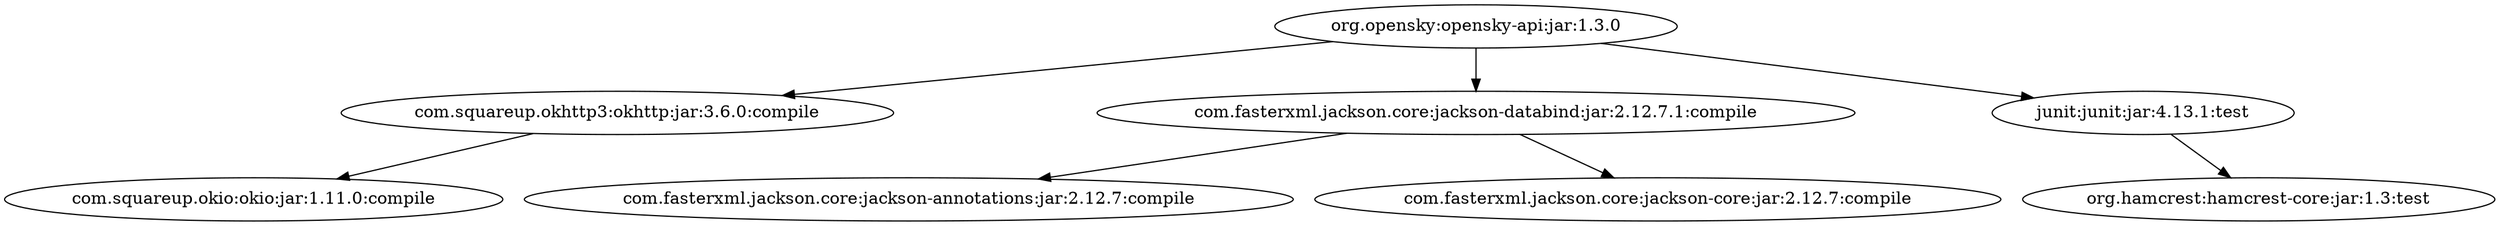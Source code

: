 digraph java {
	"org.opensky:opensky-api:jar:1.3.0" -> "com.squareup.okhttp3:okhttp:jar:3.6.0:compile" ; 
	"org.opensky:opensky-api:jar:1.3.0" -> "com.fasterxml.jackson.core:jackson-databind:jar:2.12.7.1:compile" ; 
	"org.opensky:opensky-api:jar:1.3.0" -> "junit:junit:jar:4.13.1:test" ; 
	"com.squareup.okhttp3:okhttp:jar:3.6.0:compile" -> "com.squareup.okio:okio:jar:1.11.0:compile" ; 
	"com.fasterxml.jackson.core:jackson-databind:jar:2.12.7.1:compile" -> "com.fasterxml.jackson.core:jackson-annotations:jar:2.12.7:compile" ; 
	"com.fasterxml.jackson.core:jackson-databind:jar:2.12.7.1:compile" -> "com.fasterxml.jackson.core:jackson-core:jar:2.12.7:compile" ; 
	"junit:junit:jar:4.13.1:test" -> "org.hamcrest:hamcrest-core:jar:1.3:test" ; 
}
